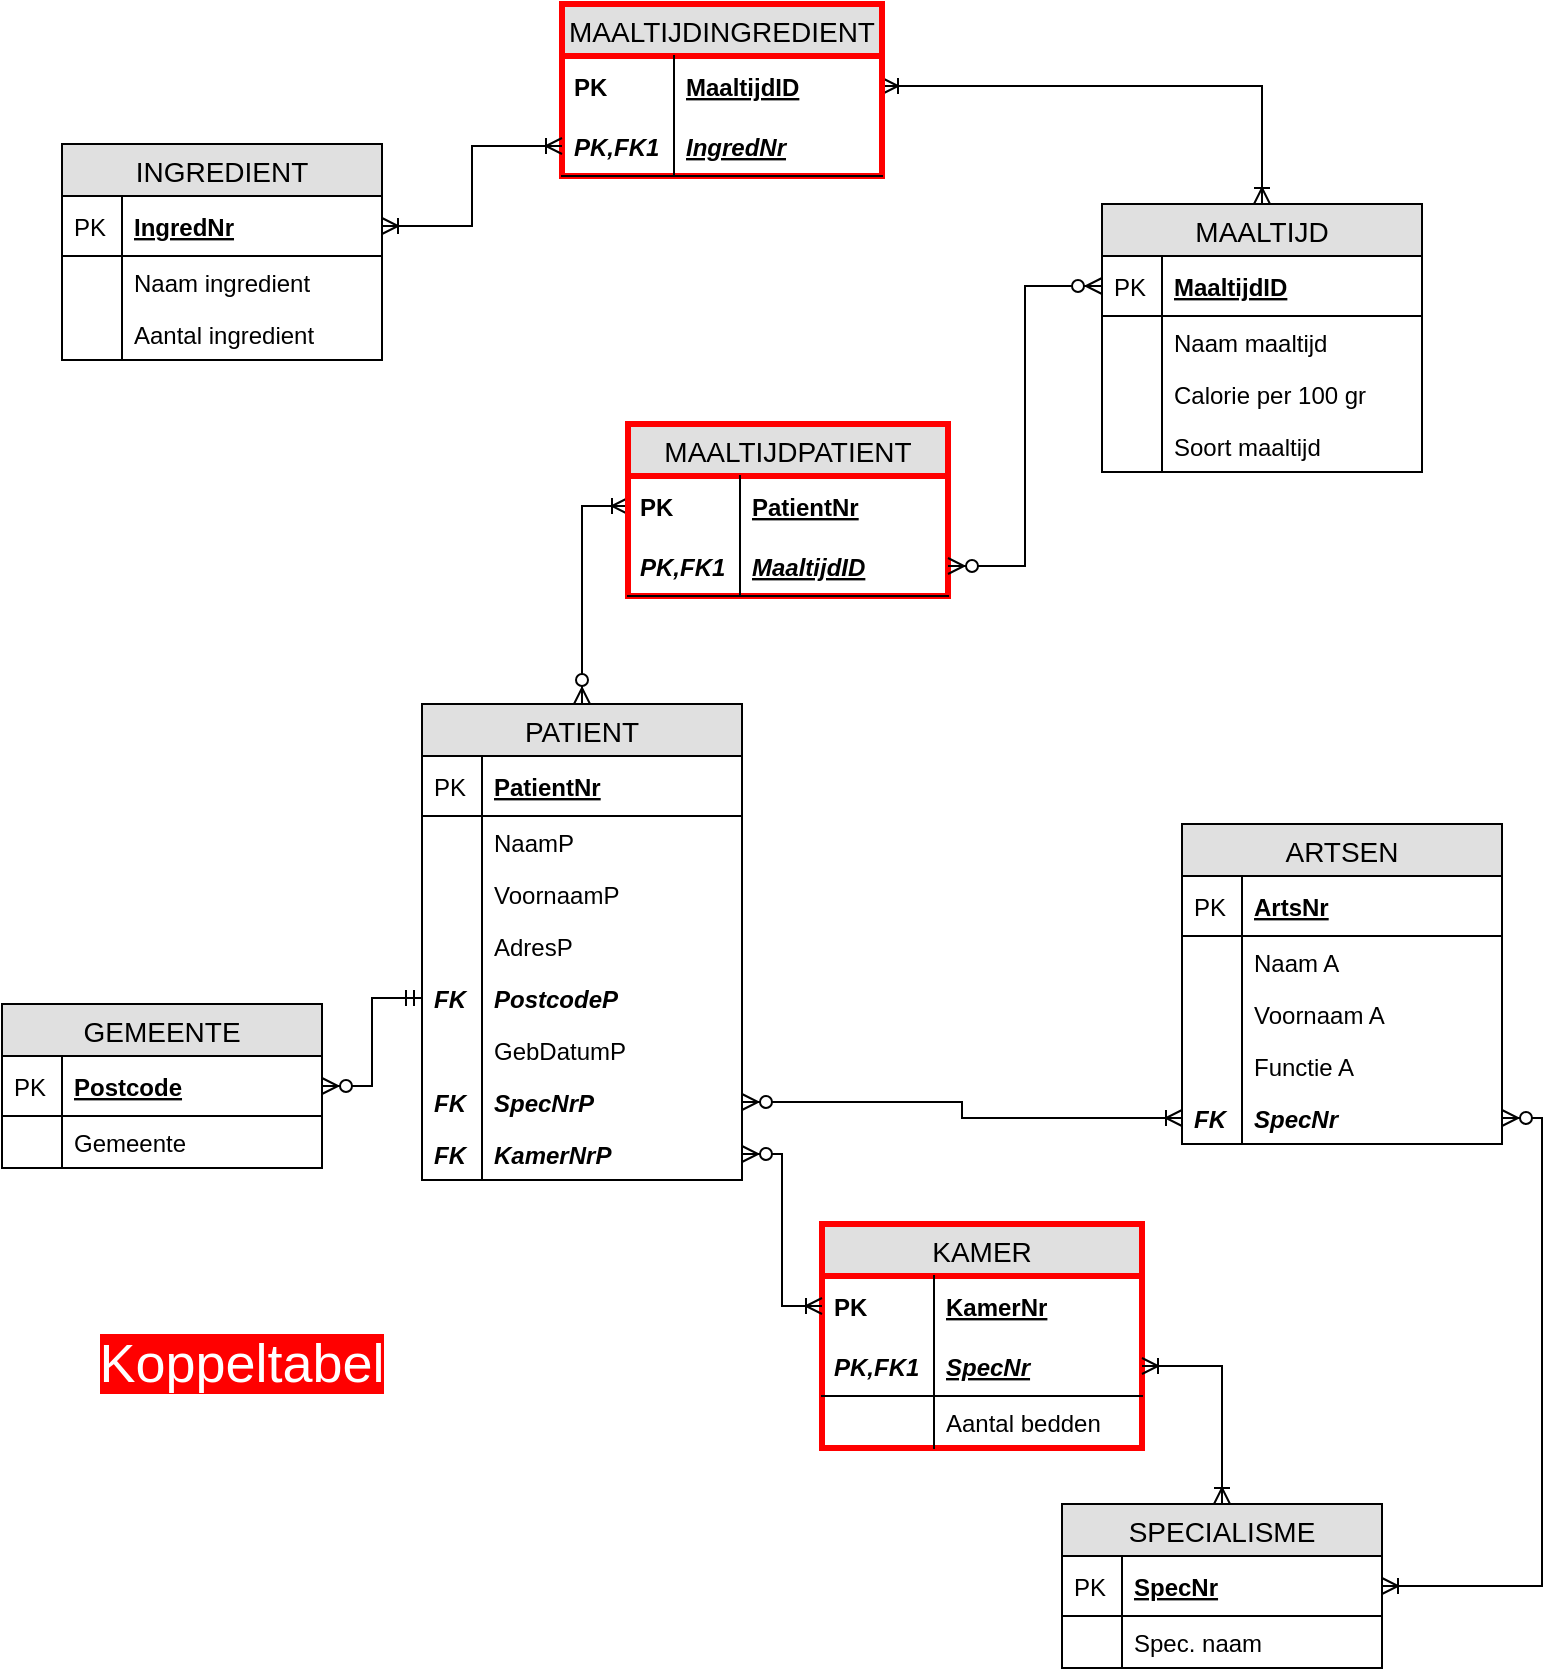 <mxfile version="12.6.5" type="device"><diagram id="C5RBs43oDa-KdzZeNtuy" name="Page-1"><mxGraphModel dx="1326" dy="806" grid="1" gridSize="10" guides="1" tooltips="1" connect="1" arrows="1" fold="1" page="1" pageScale="1" pageWidth="827" pageHeight="1169" math="0" shadow="0"><root><mxCell id="WIyWlLk6GJQsqaUBKTNV-0"/><mxCell id="WIyWlLk6GJQsqaUBKTNV-1" parent="WIyWlLk6GJQsqaUBKTNV-0"/><mxCell id="nS7ZAor2bTbSZfXaZBCh-161" style="edgeStyle=orthogonalEdgeStyle;rounded=0;orthogonalLoop=1;jettySize=auto;html=1;exitX=0.5;exitY=0;exitDx=0;exitDy=0;entryX=0;entryY=0.5;entryDx=0;entryDy=0;startArrow=ERzeroToMany;startFill=1;endArrow=ERoneToMany;endFill=0;" parent="WIyWlLk6GJQsqaUBKTNV-1" source="nS7ZAor2bTbSZfXaZBCh-7" target="nS7ZAor2bTbSZfXaZBCh-137" edge="1"><mxGeometry relative="1" as="geometry"/></mxCell><mxCell id="nS7ZAor2bTbSZfXaZBCh-7" value="PATIENT" style="swimlane;fontStyle=0;childLayout=stackLayout;horizontal=1;startSize=26;fillColor=#e0e0e0;horizontalStack=0;resizeParent=1;resizeParentMax=0;resizeLast=0;collapsible=1;marginBottom=0;swimlaneFillColor=#ffffff;align=center;fontSize=14;" parent="WIyWlLk6GJQsqaUBKTNV-1" vertex="1"><mxGeometry x="230" y="410" width="160" height="238" as="geometry"/></mxCell><mxCell id="nS7ZAor2bTbSZfXaZBCh-8" value="PatientNr" style="shape=partialRectangle;top=0;left=0;right=0;bottom=1;align=left;verticalAlign=middle;fillColor=none;spacingLeft=34;spacingRight=4;overflow=hidden;rotatable=0;points=[[0,0.5],[1,0.5]];portConstraint=eastwest;dropTarget=0;fontStyle=5;fontSize=12;" parent="nS7ZAor2bTbSZfXaZBCh-7" vertex="1"><mxGeometry y="26" width="160" height="30" as="geometry"/></mxCell><mxCell id="nS7ZAor2bTbSZfXaZBCh-9" value="PK" style="shape=partialRectangle;top=0;left=0;bottom=0;fillColor=none;align=left;verticalAlign=middle;spacingLeft=4;spacingRight=4;overflow=hidden;rotatable=0;points=[];portConstraint=eastwest;part=1;fontSize=12;" parent="nS7ZAor2bTbSZfXaZBCh-8" vertex="1" connectable="0"><mxGeometry width="30" height="30" as="geometry"/></mxCell><mxCell id="nS7ZAor2bTbSZfXaZBCh-10" value="NaamP" style="shape=partialRectangle;top=0;left=0;right=0;bottom=0;align=left;verticalAlign=top;fillColor=none;spacingLeft=34;spacingRight=4;overflow=hidden;rotatable=0;points=[[0,0.5],[1,0.5]];portConstraint=eastwest;dropTarget=0;fontSize=12;" parent="nS7ZAor2bTbSZfXaZBCh-7" vertex="1"><mxGeometry y="56" width="160" height="26" as="geometry"/></mxCell><mxCell id="nS7ZAor2bTbSZfXaZBCh-11" value="" style="shape=partialRectangle;top=0;left=0;bottom=0;fillColor=none;align=left;verticalAlign=top;spacingLeft=4;spacingRight=4;overflow=hidden;rotatable=0;points=[];portConstraint=eastwest;part=1;fontSize=12;" parent="nS7ZAor2bTbSZfXaZBCh-10" vertex="1" connectable="0"><mxGeometry width="30" height="26" as="geometry"/></mxCell><mxCell id="nS7ZAor2bTbSZfXaZBCh-12" value="VoornaamP" style="shape=partialRectangle;top=0;left=0;right=0;bottom=0;align=left;verticalAlign=top;fillColor=none;spacingLeft=34;spacingRight=4;overflow=hidden;rotatable=0;points=[[0,0.5],[1,0.5]];portConstraint=eastwest;dropTarget=0;fontSize=12;" parent="nS7ZAor2bTbSZfXaZBCh-7" vertex="1"><mxGeometry y="82" width="160" height="26" as="geometry"/></mxCell><mxCell id="nS7ZAor2bTbSZfXaZBCh-13" value="" style="shape=partialRectangle;top=0;left=0;bottom=0;fillColor=none;align=left;verticalAlign=top;spacingLeft=4;spacingRight=4;overflow=hidden;rotatable=0;points=[];portConstraint=eastwest;part=1;fontSize=12;" parent="nS7ZAor2bTbSZfXaZBCh-12" vertex="1" connectable="0"><mxGeometry width="30" height="26" as="geometry"/></mxCell><mxCell id="nS7ZAor2bTbSZfXaZBCh-14" value="AdresP" style="shape=partialRectangle;top=0;left=0;right=0;bottom=0;align=left;verticalAlign=top;fillColor=none;spacingLeft=34;spacingRight=4;overflow=hidden;rotatable=0;points=[[0,0.5],[1,0.5]];portConstraint=eastwest;dropTarget=0;fontSize=12;" parent="nS7ZAor2bTbSZfXaZBCh-7" vertex="1"><mxGeometry y="108" width="160" height="26" as="geometry"/></mxCell><mxCell id="nS7ZAor2bTbSZfXaZBCh-15" value="" style="shape=partialRectangle;top=0;left=0;bottom=0;fillColor=none;align=left;verticalAlign=top;spacingLeft=4;spacingRight=4;overflow=hidden;rotatable=0;points=[];portConstraint=eastwest;part=1;fontSize=12;" parent="nS7ZAor2bTbSZfXaZBCh-14" vertex="1" connectable="0"><mxGeometry width="30" height="26" as="geometry"/></mxCell><mxCell id="nS7ZAor2bTbSZfXaZBCh-106" value="PostcodeP" style="shape=partialRectangle;top=0;left=0;right=0;bottom=0;align=left;verticalAlign=top;fillColor=none;spacingLeft=34;spacingRight=4;overflow=hidden;rotatable=0;points=[[0,0.5],[1,0.5]];portConstraint=eastwest;dropTarget=0;fontSize=12;fontStyle=3" parent="nS7ZAor2bTbSZfXaZBCh-7" vertex="1"><mxGeometry y="134" width="160" height="26" as="geometry"/></mxCell><mxCell id="nS7ZAor2bTbSZfXaZBCh-107" value="FK" style="shape=partialRectangle;top=0;left=0;bottom=0;fillColor=none;align=left;verticalAlign=top;spacingLeft=4;spacingRight=4;overflow=hidden;rotatable=0;points=[];portConstraint=eastwest;part=1;fontSize=12;fontStyle=3" parent="nS7ZAor2bTbSZfXaZBCh-106" vertex="1" connectable="0"><mxGeometry width="30" height="26" as="geometry"/></mxCell><mxCell id="nS7ZAor2bTbSZfXaZBCh-108" value="GebDatumP" style="shape=partialRectangle;top=0;left=0;right=0;bottom=0;align=left;verticalAlign=top;fillColor=none;spacingLeft=34;spacingRight=4;overflow=hidden;rotatable=0;points=[[0,0.5],[1,0.5]];portConstraint=eastwest;dropTarget=0;fontSize=12;" parent="nS7ZAor2bTbSZfXaZBCh-7" vertex="1"><mxGeometry y="160" width="160" height="26" as="geometry"/></mxCell><mxCell id="nS7ZAor2bTbSZfXaZBCh-109" value="" style="shape=partialRectangle;top=0;left=0;bottom=0;fillColor=none;align=left;verticalAlign=top;spacingLeft=4;spacingRight=4;overflow=hidden;rotatable=0;points=[];portConstraint=eastwest;part=1;fontSize=12;" parent="nS7ZAor2bTbSZfXaZBCh-108" vertex="1" connectable="0"><mxGeometry width="30" height="26" as="geometry"/></mxCell><mxCell id="nS7ZAor2bTbSZfXaZBCh-110" value="SpecNrP" style="shape=partialRectangle;top=0;left=0;right=0;bottom=0;align=left;verticalAlign=top;fillColor=none;spacingLeft=34;spacingRight=4;overflow=hidden;rotatable=0;points=[[0,0.5],[1,0.5]];portConstraint=eastwest;dropTarget=0;fontSize=12;fontStyle=3" parent="nS7ZAor2bTbSZfXaZBCh-7" vertex="1"><mxGeometry y="186" width="160" height="26" as="geometry"/></mxCell><mxCell id="nS7ZAor2bTbSZfXaZBCh-111" value="FK" style="shape=partialRectangle;top=0;left=0;bottom=0;fillColor=none;align=left;verticalAlign=top;spacingLeft=4;spacingRight=4;overflow=hidden;rotatable=0;points=[];portConstraint=eastwest;part=1;fontSize=12;fontStyle=3" parent="nS7ZAor2bTbSZfXaZBCh-110" vertex="1" connectable="0"><mxGeometry width="30" height="26" as="geometry"/></mxCell><mxCell id="nS7ZAor2bTbSZfXaZBCh-112" value="KamerNrP" style="shape=partialRectangle;top=0;left=0;right=0;bottom=0;align=left;verticalAlign=top;fillColor=none;spacingLeft=34;spacingRight=4;overflow=hidden;rotatable=0;points=[[0,0.5],[1,0.5]];portConstraint=eastwest;dropTarget=0;fontSize=12;fontStyle=3" parent="nS7ZAor2bTbSZfXaZBCh-7" vertex="1"><mxGeometry y="212" width="160" height="26" as="geometry"/></mxCell><mxCell id="nS7ZAor2bTbSZfXaZBCh-113" value="FK" style="shape=partialRectangle;top=0;left=0;bottom=0;fillColor=none;align=left;verticalAlign=top;spacingLeft=4;spacingRight=4;overflow=hidden;rotatable=0;points=[];portConstraint=eastwest;part=1;fontSize=12;fontStyle=3" parent="nS7ZAor2bTbSZfXaZBCh-112" vertex="1" connectable="0"><mxGeometry width="30" height="26" as="geometry"/></mxCell><mxCell id="nS7ZAor2bTbSZfXaZBCh-18" value="GEMEENTE" style="swimlane;fontStyle=0;childLayout=stackLayout;horizontal=1;startSize=26;fillColor=#e0e0e0;horizontalStack=0;resizeParent=1;resizeParentMax=0;resizeLast=0;collapsible=1;marginBottom=0;swimlaneFillColor=#ffffff;align=center;fontSize=14;" parent="WIyWlLk6GJQsqaUBKTNV-1" vertex="1"><mxGeometry x="20" y="560" width="160" height="82" as="geometry"/></mxCell><mxCell id="nS7ZAor2bTbSZfXaZBCh-19" value="Postcode" style="shape=partialRectangle;top=0;left=0;right=0;bottom=1;align=left;verticalAlign=middle;fillColor=none;spacingLeft=34;spacingRight=4;overflow=hidden;rotatable=0;points=[[0,0.5],[1,0.5]];portConstraint=eastwest;dropTarget=0;fontStyle=5;fontSize=12;" parent="nS7ZAor2bTbSZfXaZBCh-18" vertex="1"><mxGeometry y="26" width="160" height="30" as="geometry"/></mxCell><mxCell id="nS7ZAor2bTbSZfXaZBCh-20" value="PK" style="shape=partialRectangle;top=0;left=0;bottom=0;fillColor=none;align=left;verticalAlign=middle;spacingLeft=4;spacingRight=4;overflow=hidden;rotatable=0;points=[];portConstraint=eastwest;part=1;fontSize=12;" parent="nS7ZAor2bTbSZfXaZBCh-19" vertex="1" connectable="0"><mxGeometry width="30" height="30" as="geometry"/></mxCell><mxCell id="nS7ZAor2bTbSZfXaZBCh-21" value="Gemeente" style="shape=partialRectangle;top=0;left=0;right=0;bottom=0;align=left;verticalAlign=top;fillColor=none;spacingLeft=34;spacingRight=4;overflow=hidden;rotatable=0;points=[[0,0.5],[1,0.5]];portConstraint=eastwest;dropTarget=0;fontSize=12;" parent="nS7ZAor2bTbSZfXaZBCh-18" vertex="1"><mxGeometry y="56" width="160" height="26" as="geometry"/></mxCell><mxCell id="nS7ZAor2bTbSZfXaZBCh-22" value="" style="shape=partialRectangle;top=0;left=0;bottom=0;fillColor=none;align=left;verticalAlign=top;spacingLeft=4;spacingRight=4;overflow=hidden;rotatable=0;points=[];portConstraint=eastwest;part=1;fontSize=12;" parent="nS7ZAor2bTbSZfXaZBCh-21" vertex="1" connectable="0"><mxGeometry width="30" height="26" as="geometry"/></mxCell><mxCell id="nS7ZAor2bTbSZfXaZBCh-162" style="edgeStyle=orthogonalEdgeStyle;rounded=0;orthogonalLoop=1;jettySize=auto;html=1;exitX=0.5;exitY=0;exitDx=0;exitDy=0;entryX=1;entryY=0.5;entryDx=0;entryDy=0;startArrow=ERoneToMany;startFill=0;endArrow=ERoneToMany;endFill=0;" parent="WIyWlLk6GJQsqaUBKTNV-1" source="nS7ZAor2bTbSZfXaZBCh-29" target="nS7ZAor2bTbSZfXaZBCh-130" edge="1"><mxGeometry relative="1" as="geometry"/></mxCell><mxCell id="nS7ZAor2bTbSZfXaZBCh-29" value="MAALTIJD" style="swimlane;fontStyle=0;childLayout=stackLayout;horizontal=1;startSize=26;fillColor=#e0e0e0;horizontalStack=0;resizeParent=1;resizeParentMax=0;resizeLast=0;collapsible=1;marginBottom=0;swimlaneFillColor=#ffffff;align=center;fontSize=14;" parent="WIyWlLk6GJQsqaUBKTNV-1" vertex="1"><mxGeometry x="570" y="160" width="160" height="134" as="geometry"/></mxCell><mxCell id="nS7ZAor2bTbSZfXaZBCh-30" value="MaaltijdID" style="shape=partialRectangle;top=0;left=0;right=0;bottom=1;align=left;verticalAlign=middle;fillColor=none;spacingLeft=34;spacingRight=4;overflow=hidden;rotatable=0;points=[[0,0.5],[1,0.5]];portConstraint=eastwest;dropTarget=0;fontStyle=5;fontSize=12;" parent="nS7ZAor2bTbSZfXaZBCh-29" vertex="1"><mxGeometry y="26" width="160" height="30" as="geometry"/></mxCell><mxCell id="nS7ZAor2bTbSZfXaZBCh-31" value="PK" style="shape=partialRectangle;top=0;left=0;bottom=0;fillColor=none;align=left;verticalAlign=middle;spacingLeft=4;spacingRight=4;overflow=hidden;rotatable=0;points=[];portConstraint=eastwest;part=1;fontSize=12;" parent="nS7ZAor2bTbSZfXaZBCh-30" vertex="1" connectable="0"><mxGeometry width="30" height="30" as="geometry"/></mxCell><mxCell id="nS7ZAor2bTbSZfXaZBCh-32" value="Naam maaltijd" style="shape=partialRectangle;top=0;left=0;right=0;bottom=0;align=left;verticalAlign=top;fillColor=none;spacingLeft=34;spacingRight=4;overflow=hidden;rotatable=0;points=[[0,0.5],[1,0.5]];portConstraint=eastwest;dropTarget=0;fontSize=12;" parent="nS7ZAor2bTbSZfXaZBCh-29" vertex="1"><mxGeometry y="56" width="160" height="26" as="geometry"/></mxCell><mxCell id="nS7ZAor2bTbSZfXaZBCh-33" value="" style="shape=partialRectangle;top=0;left=0;bottom=0;fillColor=none;align=left;verticalAlign=top;spacingLeft=4;spacingRight=4;overflow=hidden;rotatable=0;points=[];portConstraint=eastwest;part=1;fontSize=12;" parent="nS7ZAor2bTbSZfXaZBCh-32" vertex="1" connectable="0"><mxGeometry width="30" height="26" as="geometry"/></mxCell><mxCell id="nS7ZAor2bTbSZfXaZBCh-34" value="Calorie per 100 gr" style="shape=partialRectangle;top=0;left=0;right=0;bottom=0;align=left;verticalAlign=top;fillColor=none;spacingLeft=34;spacingRight=4;overflow=hidden;rotatable=0;points=[[0,0.5],[1,0.5]];portConstraint=eastwest;dropTarget=0;fontSize=12;" parent="nS7ZAor2bTbSZfXaZBCh-29" vertex="1"><mxGeometry y="82" width="160" height="26" as="geometry"/></mxCell><mxCell id="nS7ZAor2bTbSZfXaZBCh-35" value="" style="shape=partialRectangle;top=0;left=0;bottom=0;fillColor=none;align=left;verticalAlign=top;spacingLeft=4;spacingRight=4;overflow=hidden;rotatable=0;points=[];portConstraint=eastwest;part=1;fontSize=12;" parent="nS7ZAor2bTbSZfXaZBCh-34" vertex="1" connectable="0"><mxGeometry width="30" height="26" as="geometry"/></mxCell><mxCell id="nS7ZAor2bTbSZfXaZBCh-36" value="Soort maaltijd" style="shape=partialRectangle;top=0;left=0;right=0;bottom=0;align=left;verticalAlign=top;fillColor=none;spacingLeft=34;spacingRight=4;overflow=hidden;rotatable=0;points=[[0,0.5],[1,0.5]];portConstraint=eastwest;dropTarget=0;fontSize=12;" parent="nS7ZAor2bTbSZfXaZBCh-29" vertex="1"><mxGeometry y="108" width="160" height="26" as="geometry"/></mxCell><mxCell id="nS7ZAor2bTbSZfXaZBCh-37" value="" style="shape=partialRectangle;top=0;left=0;bottom=0;fillColor=none;align=left;verticalAlign=top;spacingLeft=4;spacingRight=4;overflow=hidden;rotatable=0;points=[];portConstraint=eastwest;part=1;fontSize=12;" parent="nS7ZAor2bTbSZfXaZBCh-36" vertex="1" connectable="0"><mxGeometry width="30" height="26" as="geometry"/></mxCell><mxCell id="nS7ZAor2bTbSZfXaZBCh-62" value="INGREDIENT" style="swimlane;fontStyle=0;childLayout=stackLayout;horizontal=1;startSize=26;fillColor=#e0e0e0;horizontalStack=0;resizeParent=1;resizeParentMax=0;resizeLast=0;collapsible=1;marginBottom=0;swimlaneFillColor=#ffffff;align=center;fontSize=14;" parent="WIyWlLk6GJQsqaUBKTNV-1" vertex="1"><mxGeometry x="50" y="130" width="160" height="108" as="geometry"/></mxCell><mxCell id="nS7ZAor2bTbSZfXaZBCh-63" value="IngredNr" style="shape=partialRectangle;top=0;left=0;right=0;bottom=1;align=left;verticalAlign=middle;fillColor=none;spacingLeft=34;spacingRight=4;overflow=hidden;rotatable=0;points=[[0,0.5],[1,0.5]];portConstraint=eastwest;dropTarget=0;fontStyle=5;fontSize=12;" parent="nS7ZAor2bTbSZfXaZBCh-62" vertex="1"><mxGeometry y="26" width="160" height="30" as="geometry"/></mxCell><mxCell id="nS7ZAor2bTbSZfXaZBCh-64" value="PK" style="shape=partialRectangle;top=0;left=0;bottom=0;fillColor=none;align=left;verticalAlign=middle;spacingLeft=4;spacingRight=4;overflow=hidden;rotatable=0;points=[];portConstraint=eastwest;part=1;fontSize=12;" parent="nS7ZAor2bTbSZfXaZBCh-63" vertex="1" connectable="0"><mxGeometry width="30" height="30" as="geometry"/></mxCell><mxCell id="nS7ZAor2bTbSZfXaZBCh-65" value="Naam ingredient" style="shape=partialRectangle;top=0;left=0;right=0;bottom=0;align=left;verticalAlign=top;fillColor=none;spacingLeft=34;spacingRight=4;overflow=hidden;rotatable=0;points=[[0,0.5],[1,0.5]];portConstraint=eastwest;dropTarget=0;fontSize=12;" parent="nS7ZAor2bTbSZfXaZBCh-62" vertex="1"><mxGeometry y="56" width="160" height="26" as="geometry"/></mxCell><mxCell id="nS7ZAor2bTbSZfXaZBCh-66" value="" style="shape=partialRectangle;top=0;left=0;bottom=0;fillColor=none;align=left;verticalAlign=top;spacingLeft=4;spacingRight=4;overflow=hidden;rotatable=0;points=[];portConstraint=eastwest;part=1;fontSize=12;" parent="nS7ZAor2bTbSZfXaZBCh-65" vertex="1" connectable="0"><mxGeometry width="30" height="26" as="geometry"/></mxCell><mxCell id="nS7ZAor2bTbSZfXaZBCh-67" value="Aantal ingredient" style="shape=partialRectangle;top=0;left=0;right=0;bottom=0;align=left;verticalAlign=top;fillColor=none;spacingLeft=34;spacingRight=4;overflow=hidden;rotatable=0;points=[[0,0.5],[1,0.5]];portConstraint=eastwest;dropTarget=0;fontSize=12;" parent="nS7ZAor2bTbSZfXaZBCh-62" vertex="1"><mxGeometry y="82" width="160" height="26" as="geometry"/></mxCell><mxCell id="nS7ZAor2bTbSZfXaZBCh-68" value="" style="shape=partialRectangle;top=0;left=0;bottom=0;fillColor=none;align=left;verticalAlign=top;spacingLeft=4;spacingRight=4;overflow=hidden;rotatable=0;points=[];portConstraint=eastwest;part=1;fontSize=12;" parent="nS7ZAor2bTbSZfXaZBCh-67" vertex="1" connectable="0"><mxGeometry width="30" height="26" as="geometry"/></mxCell><mxCell id="nS7ZAor2bTbSZfXaZBCh-73" value="SPECIALISME" style="swimlane;fontStyle=0;childLayout=stackLayout;horizontal=1;startSize=26;fillColor=#e0e0e0;horizontalStack=0;resizeParent=1;resizeParentMax=0;resizeLast=0;collapsible=1;marginBottom=0;swimlaneFillColor=#ffffff;align=center;fontSize=14;" parent="WIyWlLk6GJQsqaUBKTNV-1" vertex="1"><mxGeometry x="550" y="810" width="160" height="82" as="geometry"/></mxCell><mxCell id="nS7ZAor2bTbSZfXaZBCh-74" value="SpecNr" style="shape=partialRectangle;top=0;left=0;right=0;bottom=1;align=left;verticalAlign=middle;fillColor=none;spacingLeft=34;spacingRight=4;overflow=hidden;rotatable=0;points=[[0,0.5],[1,0.5]];portConstraint=eastwest;dropTarget=0;fontStyle=5;fontSize=12;" parent="nS7ZAor2bTbSZfXaZBCh-73" vertex="1"><mxGeometry y="26" width="160" height="30" as="geometry"/></mxCell><mxCell id="nS7ZAor2bTbSZfXaZBCh-75" value="PK" style="shape=partialRectangle;top=0;left=0;bottom=0;fillColor=none;align=left;verticalAlign=middle;spacingLeft=4;spacingRight=4;overflow=hidden;rotatable=0;points=[];portConstraint=eastwest;part=1;fontSize=12;" parent="nS7ZAor2bTbSZfXaZBCh-74" vertex="1" connectable="0"><mxGeometry width="30" height="30" as="geometry"/></mxCell><mxCell id="nS7ZAor2bTbSZfXaZBCh-76" value="Spec. naam" style="shape=partialRectangle;top=0;left=0;right=0;bottom=0;align=left;verticalAlign=top;fillColor=none;spacingLeft=34;spacingRight=4;overflow=hidden;rotatable=0;points=[[0,0.5],[1,0.5]];portConstraint=eastwest;dropTarget=0;fontSize=12;" parent="nS7ZAor2bTbSZfXaZBCh-73" vertex="1"><mxGeometry y="56" width="160" height="26" as="geometry"/></mxCell><mxCell id="nS7ZAor2bTbSZfXaZBCh-77" value="" style="shape=partialRectangle;top=0;left=0;bottom=0;fillColor=none;align=left;verticalAlign=top;spacingLeft=4;spacingRight=4;overflow=hidden;rotatable=0;points=[];portConstraint=eastwest;part=1;fontSize=12;" parent="nS7ZAor2bTbSZfXaZBCh-76" vertex="1" connectable="0"><mxGeometry width="30" height="26" as="geometry"/></mxCell><mxCell id="nS7ZAor2bTbSZfXaZBCh-84" value="ARTSEN" style="swimlane;fontStyle=0;childLayout=stackLayout;horizontal=1;startSize=26;fillColor=#e0e0e0;horizontalStack=0;resizeParent=1;resizeParentMax=0;resizeLast=0;collapsible=1;marginBottom=0;swimlaneFillColor=#ffffff;align=center;fontSize=14;" parent="WIyWlLk6GJQsqaUBKTNV-1" vertex="1"><mxGeometry x="610" y="470" width="160" height="160" as="geometry"/></mxCell><mxCell id="nS7ZAor2bTbSZfXaZBCh-85" value="ArtsNr" style="shape=partialRectangle;top=0;left=0;right=0;bottom=1;align=left;verticalAlign=middle;fillColor=none;spacingLeft=34;spacingRight=4;overflow=hidden;rotatable=0;points=[[0,0.5],[1,0.5]];portConstraint=eastwest;dropTarget=0;fontStyle=5;fontSize=12;" parent="nS7ZAor2bTbSZfXaZBCh-84" vertex="1"><mxGeometry y="26" width="160" height="30" as="geometry"/></mxCell><mxCell id="nS7ZAor2bTbSZfXaZBCh-86" value="PK" style="shape=partialRectangle;top=0;left=0;bottom=0;fillColor=none;align=left;verticalAlign=middle;spacingLeft=4;spacingRight=4;overflow=hidden;rotatable=0;points=[];portConstraint=eastwest;part=1;fontSize=12;" parent="nS7ZAor2bTbSZfXaZBCh-85" vertex="1" connectable="0"><mxGeometry width="30" height="30" as="geometry"/></mxCell><mxCell id="nS7ZAor2bTbSZfXaZBCh-87" value="Naam A" style="shape=partialRectangle;top=0;left=0;right=0;bottom=0;align=left;verticalAlign=top;fillColor=none;spacingLeft=34;spacingRight=4;overflow=hidden;rotatable=0;points=[[0,0.5],[1,0.5]];portConstraint=eastwest;dropTarget=0;fontSize=12;" parent="nS7ZAor2bTbSZfXaZBCh-84" vertex="1"><mxGeometry y="56" width="160" height="26" as="geometry"/></mxCell><mxCell id="nS7ZAor2bTbSZfXaZBCh-88" value="" style="shape=partialRectangle;top=0;left=0;bottom=0;fillColor=none;align=left;verticalAlign=top;spacingLeft=4;spacingRight=4;overflow=hidden;rotatable=0;points=[];portConstraint=eastwest;part=1;fontSize=12;" parent="nS7ZAor2bTbSZfXaZBCh-87" vertex="1" connectable="0"><mxGeometry width="30" height="26" as="geometry"/></mxCell><mxCell id="nS7ZAor2bTbSZfXaZBCh-89" value="Voornaam A" style="shape=partialRectangle;top=0;left=0;right=0;bottom=0;align=left;verticalAlign=top;fillColor=none;spacingLeft=34;spacingRight=4;overflow=hidden;rotatable=0;points=[[0,0.5],[1,0.5]];portConstraint=eastwest;dropTarget=0;fontSize=12;" parent="nS7ZAor2bTbSZfXaZBCh-84" vertex="1"><mxGeometry y="82" width="160" height="26" as="geometry"/></mxCell><mxCell id="nS7ZAor2bTbSZfXaZBCh-90" value="" style="shape=partialRectangle;top=0;left=0;bottom=0;fillColor=none;align=left;verticalAlign=top;spacingLeft=4;spacingRight=4;overflow=hidden;rotatable=0;points=[];portConstraint=eastwest;part=1;fontSize=12;" parent="nS7ZAor2bTbSZfXaZBCh-89" vertex="1" connectable="0"><mxGeometry width="30" height="26" as="geometry"/></mxCell><mxCell id="nS7ZAor2bTbSZfXaZBCh-91" value="Functie A" style="shape=partialRectangle;top=0;left=0;right=0;bottom=0;align=left;verticalAlign=top;fillColor=none;spacingLeft=34;spacingRight=4;overflow=hidden;rotatable=0;points=[[0,0.5],[1,0.5]];portConstraint=eastwest;dropTarget=0;fontSize=12;" parent="nS7ZAor2bTbSZfXaZBCh-84" vertex="1"><mxGeometry y="108" width="160" height="26" as="geometry"/></mxCell><mxCell id="nS7ZAor2bTbSZfXaZBCh-92" value="" style="shape=partialRectangle;top=0;left=0;bottom=0;fillColor=none;align=left;verticalAlign=top;spacingLeft=4;spacingRight=4;overflow=hidden;rotatable=0;points=[];portConstraint=eastwest;part=1;fontSize=12;" parent="nS7ZAor2bTbSZfXaZBCh-91" vertex="1" connectable="0"><mxGeometry width="30" height="26" as="geometry"/></mxCell><mxCell id="nS7ZAor2bTbSZfXaZBCh-116" value="SpecNr" style="shape=partialRectangle;top=0;left=0;right=0;bottom=0;align=left;verticalAlign=top;fillColor=none;spacingLeft=34;spacingRight=4;overflow=hidden;rotatable=0;points=[[0,0.5],[1,0.5]];portConstraint=eastwest;dropTarget=0;fontSize=12;fontStyle=3" parent="nS7ZAor2bTbSZfXaZBCh-84" vertex="1"><mxGeometry y="134" width="160" height="26" as="geometry"/></mxCell><mxCell id="nS7ZAor2bTbSZfXaZBCh-117" value="FK" style="shape=partialRectangle;top=0;left=0;bottom=0;fillColor=none;align=left;verticalAlign=top;spacingLeft=4;spacingRight=4;overflow=hidden;rotatable=0;points=[];portConstraint=eastwest;part=1;fontSize=12;fontStyle=3" parent="nS7ZAor2bTbSZfXaZBCh-116" vertex="1" connectable="0"><mxGeometry width="30" height="26" as="geometry"/></mxCell><mxCell id="nS7ZAor2bTbSZfXaZBCh-129" value="MAALTIJDINGREDIENT" style="swimlane;fontStyle=0;childLayout=stackLayout;horizontal=1;startSize=26;fillColor=#e0e0e0;horizontalStack=0;resizeParent=1;resizeParentMax=0;resizeLast=0;collapsible=1;marginBottom=0;swimlaneFillColor=#ffffff;align=center;fontSize=14;strokeColor=#FF0000;strokeWidth=3;" parent="WIyWlLk6GJQsqaUBKTNV-1" vertex="1"><mxGeometry x="300" y="60" width="160" height="86" as="geometry"/></mxCell><mxCell id="nS7ZAor2bTbSZfXaZBCh-130" value="MaaltijdID" style="shape=partialRectangle;top=0;left=0;right=0;bottom=0;align=left;verticalAlign=middle;fillColor=none;spacingLeft=60;spacingRight=4;overflow=hidden;rotatable=0;points=[[0,0.5],[1,0.5]];portConstraint=eastwest;dropTarget=0;fontStyle=5;fontSize=12;" parent="nS7ZAor2bTbSZfXaZBCh-129" vertex="1"><mxGeometry y="26" width="160" height="30" as="geometry"/></mxCell><mxCell id="nS7ZAor2bTbSZfXaZBCh-131" value="PK" style="shape=partialRectangle;fontStyle=1;top=0;left=0;bottom=0;fillColor=none;align=left;verticalAlign=middle;spacingLeft=4;spacingRight=4;overflow=hidden;rotatable=0;points=[];portConstraint=eastwest;part=1;fontSize=12;" parent="nS7ZAor2bTbSZfXaZBCh-130" vertex="1" connectable="0"><mxGeometry width="56" height="30" as="geometry"/></mxCell><mxCell id="nS7ZAor2bTbSZfXaZBCh-132" value="IngredNr" style="shape=partialRectangle;top=0;left=0;right=0;bottom=1;align=left;verticalAlign=middle;fillColor=none;spacingLeft=60;spacingRight=4;overflow=hidden;rotatable=0;points=[[0,0.5],[1,0.5]];portConstraint=eastwest;dropTarget=0;fontStyle=7;fontSize=12;" parent="nS7ZAor2bTbSZfXaZBCh-129" vertex="1"><mxGeometry y="56" width="160" height="30" as="geometry"/></mxCell><mxCell id="nS7ZAor2bTbSZfXaZBCh-133" value="PK,FK1" style="shape=partialRectangle;fontStyle=3;top=0;left=0;bottom=0;fillColor=none;align=left;verticalAlign=middle;spacingLeft=4;spacingRight=4;overflow=hidden;rotatable=0;points=[];portConstraint=eastwest;part=1;fontSize=12;" parent="nS7ZAor2bTbSZfXaZBCh-132" vertex="1" connectable="0"><mxGeometry width="56" height="30" as="geometry"/></mxCell><mxCell id="nS7ZAor2bTbSZfXaZBCh-136" value="MAALTIJDPATIENT" style="swimlane;fontStyle=0;childLayout=stackLayout;horizontal=1;startSize=26;fillColor=#e0e0e0;horizontalStack=0;resizeParent=1;resizeParentMax=0;resizeLast=0;collapsible=1;marginBottom=0;swimlaneFillColor=#ffffff;align=center;fontSize=14;strokeColor=#FF0000;strokeWidth=3;" parent="WIyWlLk6GJQsqaUBKTNV-1" vertex="1"><mxGeometry x="333" y="270" width="160" height="86" as="geometry"/></mxCell><mxCell id="nS7ZAor2bTbSZfXaZBCh-137" value="PatientNr" style="shape=partialRectangle;top=0;left=0;right=0;bottom=0;align=left;verticalAlign=middle;fillColor=none;spacingLeft=60;spacingRight=4;overflow=hidden;rotatable=0;points=[[0,0.5],[1,0.5]];portConstraint=eastwest;dropTarget=0;fontStyle=5;fontSize=12;" parent="nS7ZAor2bTbSZfXaZBCh-136" vertex="1"><mxGeometry y="26" width="160" height="30" as="geometry"/></mxCell><mxCell id="nS7ZAor2bTbSZfXaZBCh-138" value="PK" style="shape=partialRectangle;fontStyle=1;top=0;left=0;bottom=0;fillColor=none;align=left;verticalAlign=middle;spacingLeft=4;spacingRight=4;overflow=hidden;rotatable=0;points=[];portConstraint=eastwest;part=1;fontSize=12;" parent="nS7ZAor2bTbSZfXaZBCh-137" vertex="1" connectable="0"><mxGeometry width="56" height="30" as="geometry"/></mxCell><mxCell id="nS7ZAor2bTbSZfXaZBCh-139" value="MaaltijdID" style="shape=partialRectangle;top=0;left=0;right=0;bottom=1;align=left;verticalAlign=middle;fillColor=none;spacingLeft=60;spacingRight=4;overflow=hidden;rotatable=0;points=[[0,0.5],[1,0.5]];portConstraint=eastwest;dropTarget=0;fontStyle=7;fontSize=12;" parent="nS7ZAor2bTbSZfXaZBCh-136" vertex="1"><mxGeometry y="56" width="160" height="30" as="geometry"/></mxCell><mxCell id="nS7ZAor2bTbSZfXaZBCh-140" value="PK,FK1" style="shape=partialRectangle;fontStyle=3;top=0;left=0;bottom=0;fillColor=none;align=left;verticalAlign=middle;spacingLeft=4;spacingRight=4;overflow=hidden;rotatable=0;points=[];portConstraint=eastwest;part=1;fontSize=12;" parent="nS7ZAor2bTbSZfXaZBCh-139" vertex="1" connectable="0"><mxGeometry width="56" height="30" as="geometry"/></mxCell><mxCell id="nS7ZAor2bTbSZfXaZBCh-143" value="KAMER" style="swimlane;fontStyle=0;childLayout=stackLayout;horizontal=1;startSize=26;fillColor=#e0e0e0;horizontalStack=0;resizeParent=1;resizeParentMax=0;resizeLast=0;collapsible=1;marginBottom=0;swimlaneFillColor=#ffffff;align=center;fontSize=14;strokeColor=#FF0000;strokeWidth=3;" parent="WIyWlLk6GJQsqaUBKTNV-1" vertex="1"><mxGeometry x="430" y="670" width="160" height="112" as="geometry"/></mxCell><mxCell id="nS7ZAor2bTbSZfXaZBCh-144" value="KamerNr" style="shape=partialRectangle;top=0;left=0;right=0;bottom=0;align=left;verticalAlign=middle;fillColor=none;spacingLeft=60;spacingRight=4;overflow=hidden;rotatable=0;points=[[0,0.5],[1,0.5]];portConstraint=eastwest;dropTarget=0;fontStyle=5;fontSize=12;" parent="nS7ZAor2bTbSZfXaZBCh-143" vertex="1"><mxGeometry y="26" width="160" height="30" as="geometry"/></mxCell><mxCell id="nS7ZAor2bTbSZfXaZBCh-145" value="PK" style="shape=partialRectangle;fontStyle=1;top=0;left=0;bottom=0;fillColor=none;align=left;verticalAlign=middle;spacingLeft=4;spacingRight=4;overflow=hidden;rotatable=0;points=[];portConstraint=eastwest;part=1;fontSize=12;" parent="nS7ZAor2bTbSZfXaZBCh-144" vertex="1" connectable="0"><mxGeometry width="56" height="30" as="geometry"/></mxCell><mxCell id="nS7ZAor2bTbSZfXaZBCh-146" value="SpecNr" style="shape=partialRectangle;top=0;left=0;right=0;bottom=1;align=left;verticalAlign=middle;fillColor=none;spacingLeft=60;spacingRight=4;overflow=hidden;rotatable=0;points=[[0,0.5],[1,0.5]];portConstraint=eastwest;dropTarget=0;fontStyle=7;fontSize=12;" parent="nS7ZAor2bTbSZfXaZBCh-143" vertex="1"><mxGeometry y="56" width="160" height="30" as="geometry"/></mxCell><mxCell id="nS7ZAor2bTbSZfXaZBCh-147" value="PK,FK1" style="shape=partialRectangle;fontStyle=3;top=0;left=0;bottom=0;fillColor=none;align=left;verticalAlign=middle;spacingLeft=4;spacingRight=4;overflow=hidden;rotatable=0;points=[];portConstraint=eastwest;part=1;fontSize=12;" parent="nS7ZAor2bTbSZfXaZBCh-146" vertex="1" connectable="0"><mxGeometry width="56" height="30" as="geometry"/></mxCell><mxCell id="nS7ZAor2bTbSZfXaZBCh-148" value="Aantal bedden" style="shape=partialRectangle;top=0;left=0;right=0;bottom=0;align=left;verticalAlign=top;fillColor=none;spacingLeft=60;spacingRight=4;overflow=hidden;rotatable=0;points=[[0,0.5],[1,0.5]];portConstraint=eastwest;dropTarget=0;fontSize=12;" parent="nS7ZAor2bTbSZfXaZBCh-143" vertex="1"><mxGeometry y="86" width="160" height="26" as="geometry"/></mxCell><mxCell id="nS7ZAor2bTbSZfXaZBCh-149" value="" style="shape=partialRectangle;top=0;left=0;bottom=0;fillColor=none;align=left;verticalAlign=top;spacingLeft=4;spacingRight=4;overflow=hidden;rotatable=0;points=[];portConstraint=eastwest;part=1;fontSize=12;" parent="nS7ZAor2bTbSZfXaZBCh-148" vertex="1" connectable="0"><mxGeometry width="56" height="26" as="geometry"/></mxCell><mxCell id="nS7ZAor2bTbSZfXaZBCh-151" style="edgeStyle=orthogonalEdgeStyle;rounded=0;orthogonalLoop=1;jettySize=auto;html=1;exitX=0;exitY=0.5;exitDx=0;exitDy=0;entryX=1;entryY=0.5;entryDx=0;entryDy=0;endArrow=ERzeroToMany;endFill=1;startArrow=ERmandOne;startFill=0;" parent="WIyWlLk6GJQsqaUBKTNV-1" source="nS7ZAor2bTbSZfXaZBCh-106" target="nS7ZAor2bTbSZfXaZBCh-19" edge="1"><mxGeometry relative="1" as="geometry"/></mxCell><mxCell id="nS7ZAor2bTbSZfXaZBCh-152" style="edgeStyle=orthogonalEdgeStyle;rounded=0;orthogonalLoop=1;jettySize=auto;html=1;exitX=1;exitY=0.5;exitDx=0;exitDy=0;entryX=0;entryY=0.5;entryDx=0;entryDy=0;endArrow=ERoneToMany;endFill=0;startArrow=ERzeroToMany;startFill=1;" parent="WIyWlLk6GJQsqaUBKTNV-1" source="nS7ZAor2bTbSZfXaZBCh-110" target="nS7ZAor2bTbSZfXaZBCh-116" edge="1"><mxGeometry relative="1" as="geometry"/></mxCell><mxCell id="nS7ZAor2bTbSZfXaZBCh-153" style="edgeStyle=orthogonalEdgeStyle;rounded=0;orthogonalLoop=1;jettySize=auto;html=1;exitX=1;exitY=0.5;exitDx=0;exitDy=0;entryX=0;entryY=0.5;entryDx=0;entryDy=0;startArrow=ERzeroToMany;startFill=1;endArrow=ERoneToMany;endFill=0;" parent="WIyWlLk6GJQsqaUBKTNV-1" source="nS7ZAor2bTbSZfXaZBCh-112" target="nS7ZAor2bTbSZfXaZBCh-144" edge="1"><mxGeometry relative="1" as="geometry"/></mxCell><mxCell id="nS7ZAor2bTbSZfXaZBCh-154" style="edgeStyle=orthogonalEdgeStyle;rounded=0;orthogonalLoop=1;jettySize=auto;html=1;exitX=1;exitY=0.5;exitDx=0;exitDy=0;entryX=0.5;entryY=0;entryDx=0;entryDy=0;startArrow=ERoneToMany;startFill=0;endArrow=ERoneToMany;endFill=0;" parent="WIyWlLk6GJQsqaUBKTNV-1" source="nS7ZAor2bTbSZfXaZBCh-146" target="nS7ZAor2bTbSZfXaZBCh-73" edge="1"><mxGeometry relative="1" as="geometry"/></mxCell><mxCell id="nS7ZAor2bTbSZfXaZBCh-156" style="edgeStyle=orthogonalEdgeStyle;rounded=0;orthogonalLoop=1;jettySize=auto;html=1;exitX=1;exitY=0.5;exitDx=0;exitDy=0;entryX=0;entryY=0.5;entryDx=0;entryDy=0;endArrow=ERzeroToMany;endFill=1;startArrow=ERzeroToMany;startFill=1;" parent="WIyWlLk6GJQsqaUBKTNV-1" source="nS7ZAor2bTbSZfXaZBCh-139" target="nS7ZAor2bTbSZfXaZBCh-30" edge="1"><mxGeometry relative="1" as="geometry"/></mxCell><mxCell id="nS7ZAor2bTbSZfXaZBCh-158" style="edgeStyle=orthogonalEdgeStyle;rounded=0;orthogonalLoop=1;jettySize=auto;html=1;exitX=0;exitY=0.5;exitDx=0;exitDy=0;entryX=1;entryY=0.5;entryDx=0;entryDy=0;startArrow=ERoneToMany;startFill=0;endArrow=ERoneToMany;endFill=0;" parent="WIyWlLk6GJQsqaUBKTNV-1" source="nS7ZAor2bTbSZfXaZBCh-132" target="nS7ZAor2bTbSZfXaZBCh-63" edge="1"><mxGeometry relative="1" as="geometry"/></mxCell><mxCell id="nS7ZAor2bTbSZfXaZBCh-163" style="edgeStyle=orthogonalEdgeStyle;rounded=0;orthogonalLoop=1;jettySize=auto;html=1;exitX=1;exitY=0.5;exitDx=0;exitDy=0;entryX=1;entryY=0.5;entryDx=0;entryDy=0;startArrow=ERzeroToMany;startFill=1;endArrow=ERoneToMany;endFill=0;" parent="WIyWlLk6GJQsqaUBKTNV-1" source="nS7ZAor2bTbSZfXaZBCh-116" target="nS7ZAor2bTbSZfXaZBCh-74" edge="1"><mxGeometry relative="1" as="geometry"/></mxCell><mxCell id="nS7ZAor2bTbSZfXaZBCh-164" value="&lt;font style=&quot;background-color: rgb(255 , 0 , 0) ; font-size: 27px&quot; color=&quot;#ffffff&quot;&gt;Koppeltabel&lt;/font&gt;" style="text;html=1;strokeColor=none;fillColor=none;align=center;verticalAlign=middle;whiteSpace=wrap;rounded=0;" parent="WIyWlLk6GJQsqaUBKTNV-1" vertex="1"><mxGeometry x="40" y="730" width="200" height="20" as="geometry"/></mxCell></root></mxGraphModel></diagram></mxfile>